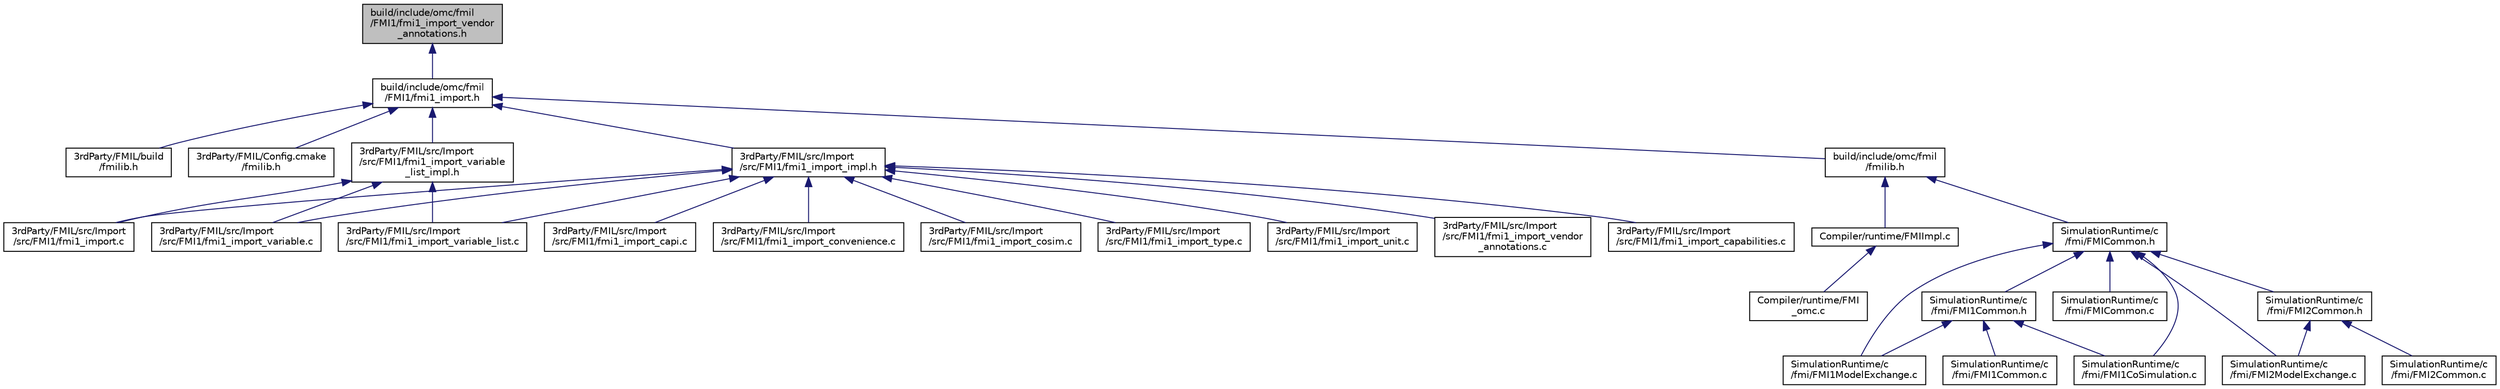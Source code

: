 digraph "build/include/omc/fmil/FMI1/fmi1_import_vendor_annotations.h"
{
  edge [fontname="Helvetica",fontsize="10",labelfontname="Helvetica",labelfontsize="10"];
  node [fontname="Helvetica",fontsize="10",shape=record];
  Node2 [label="build/include/omc/fmil\l/FMI1/fmi1_import_vendor\l_annotations.h",height=0.2,width=0.4,color="black", fillcolor="grey75", style="filled", fontcolor="black"];
  Node2 -> Node3 [dir="back",color="midnightblue",fontsize="10",style="solid",fontname="Helvetica"];
  Node3 [label="build/include/omc/fmil\l/FMI1/fmi1_import.h",height=0.2,width=0.4,color="black", fillcolor="white", style="filled",URL="$d4/dfa/build_2include_2omc_2fmil_2_f_m_i1_2fmi1__import_8h.html"];
  Node3 -> Node4 [dir="back",color="midnightblue",fontsize="10",style="solid",fontname="Helvetica"];
  Node4 [label="3rdParty/FMIL/build\l/fmilib.h",height=0.2,width=0.4,color="black", fillcolor="white", style="filled",URL="$dd/d4b/3rd_party_2_f_m_i_l_2build_2fmilib_8h.html"];
  Node3 -> Node5 [dir="back",color="midnightblue",fontsize="10",style="solid",fontname="Helvetica"];
  Node5 [label="3rdParty/FMIL/Config.cmake\l/fmilib.h",height=0.2,width=0.4,color="black", fillcolor="white", style="filled",URL="$d4/d55/3rd_party_2_f_m_i_l_2_config_8cmake_2fmilib_8h.html"];
  Node3 -> Node6 [dir="back",color="midnightblue",fontsize="10",style="solid",fontname="Helvetica"];
  Node6 [label="3rdParty/FMIL/src/Import\l/src/FMI1/fmi1_import_impl.h",height=0.2,width=0.4,color="black", fillcolor="white", style="filled",URL="$d8/d74/fmi1__import__impl_8h.html"];
  Node6 -> Node7 [dir="back",color="midnightblue",fontsize="10",style="solid",fontname="Helvetica"];
  Node7 [label="3rdParty/FMIL/src/Import\l/src/FMI1/fmi1_import.c",height=0.2,width=0.4,color="black", fillcolor="white", style="filled",URL="$da/d13/fmi1__import_8c.html"];
  Node6 -> Node8 [dir="back",color="midnightblue",fontsize="10",style="solid",fontname="Helvetica"];
  Node8 [label="3rdParty/FMIL/src/Import\l/src/FMI1/fmi1_import_capabilities.c",height=0.2,width=0.4,color="black", fillcolor="white", style="filled",URL="$df/d8f/fmi1__import__capabilities_8c.html"];
  Node6 -> Node9 [dir="back",color="midnightblue",fontsize="10",style="solid",fontname="Helvetica"];
  Node9 [label="3rdParty/FMIL/src/Import\l/src/FMI1/fmi1_import_capi.c",height=0.2,width=0.4,color="black", fillcolor="white", style="filled",URL="$d2/ddd/fmi1__import__capi_8c.html"];
  Node6 -> Node10 [dir="back",color="midnightblue",fontsize="10",style="solid",fontname="Helvetica"];
  Node10 [label="3rdParty/FMIL/src/Import\l/src/FMI1/fmi1_import_convenience.c",height=0.2,width=0.4,color="black", fillcolor="white", style="filled",URL="$dc/d11/fmi1__import__convenience_8c.html"];
  Node6 -> Node11 [dir="back",color="midnightblue",fontsize="10",style="solid",fontname="Helvetica"];
  Node11 [label="3rdParty/FMIL/src/Import\l/src/FMI1/fmi1_import_cosim.c",height=0.2,width=0.4,color="black", fillcolor="white", style="filled",URL="$d5/d95/fmi1__import__cosim_8c.html"];
  Node6 -> Node12 [dir="back",color="midnightblue",fontsize="10",style="solid",fontname="Helvetica"];
  Node12 [label="3rdParty/FMIL/src/Import\l/src/FMI1/fmi1_import_type.c",height=0.2,width=0.4,color="black", fillcolor="white", style="filled",URL="$dd/dd9/fmi1__import__type_8c.html"];
  Node6 -> Node13 [dir="back",color="midnightblue",fontsize="10",style="solid",fontname="Helvetica"];
  Node13 [label="3rdParty/FMIL/src/Import\l/src/FMI1/fmi1_import_unit.c",height=0.2,width=0.4,color="black", fillcolor="white", style="filled",URL="$dd/d32/fmi1__import__unit_8c.html"];
  Node6 -> Node14 [dir="back",color="midnightblue",fontsize="10",style="solid",fontname="Helvetica"];
  Node14 [label="3rdParty/FMIL/src/Import\l/src/FMI1/fmi1_import_variable.c",height=0.2,width=0.4,color="black", fillcolor="white", style="filled",URL="$d2/d8e/fmi1__import__variable_8c.html",tooltip="Methods to handle fmi1_import_variable_t. "];
  Node6 -> Node15 [dir="back",color="midnightblue",fontsize="10",style="solid",fontname="Helvetica"];
  Node15 [label="3rdParty/FMIL/src/Import\l/src/FMI1/fmi1_import_variable_list.c",height=0.2,width=0.4,color="black", fillcolor="white", style="filled",URL="$d0/d91/fmi1__import__variable__list_8c.html"];
  Node6 -> Node16 [dir="back",color="midnightblue",fontsize="10",style="solid",fontname="Helvetica"];
  Node16 [label="3rdParty/FMIL/src/Import\l/src/FMI1/fmi1_import_vendor\l_annotations.c",height=0.2,width=0.4,color="black", fillcolor="white", style="filled",URL="$db/d4e/fmi1__import__vendor__annotations_8c.html"];
  Node3 -> Node17 [dir="back",color="midnightblue",fontsize="10",style="solid",fontname="Helvetica"];
  Node17 [label="3rdParty/FMIL/src/Import\l/src/FMI1/fmi1_import_variable\l_list_impl.h",height=0.2,width=0.4,color="black", fillcolor="white", style="filled",URL="$dd/d33/fmi1__import__variable__list__impl_8h.html"];
  Node17 -> Node7 [dir="back",color="midnightblue",fontsize="10",style="solid",fontname="Helvetica"];
  Node17 -> Node14 [dir="back",color="midnightblue",fontsize="10",style="solid",fontname="Helvetica"];
  Node17 -> Node15 [dir="back",color="midnightblue",fontsize="10",style="solid",fontname="Helvetica"];
  Node3 -> Node18 [dir="back",color="midnightblue",fontsize="10",style="solid",fontname="Helvetica"];
  Node18 [label="build/include/omc/fmil\l/fmilib.h",height=0.2,width=0.4,color="black", fillcolor="white", style="filled",URL="$d2/d86/build_2include_2omc_2fmil_2fmilib_8h.html"];
  Node18 -> Node19 [dir="back",color="midnightblue",fontsize="10",style="solid",fontname="Helvetica"];
  Node19 [label="Compiler/runtime/FMIImpl.c",height=0.2,width=0.4,color="black", fillcolor="white", style="filled",URL="$df/d24/_f_m_i_impl_8c.html"];
  Node19 -> Node20 [dir="back",color="midnightblue",fontsize="10",style="solid",fontname="Helvetica"];
  Node20 [label="Compiler/runtime/FMI\l_omc.c",height=0.2,width=0.4,color="black", fillcolor="white", style="filled",URL="$df/d35/_f_m_i__omc_8c.html"];
  Node18 -> Node21 [dir="back",color="midnightblue",fontsize="10",style="solid",fontname="Helvetica"];
  Node21 [label="SimulationRuntime/c\l/fmi/FMICommon.h",height=0.2,width=0.4,color="black", fillcolor="white", style="filled",URL="$d7/d39/_f_m_i_common_8h.html"];
  Node21 -> Node22 [dir="back",color="midnightblue",fontsize="10",style="solid",fontname="Helvetica"];
  Node22 [label="SimulationRuntime/c\l/fmi/FMI1Common.h",height=0.2,width=0.4,color="black", fillcolor="white", style="filled",URL="$d3/d64/_f_m_i1_common_8h.html"];
  Node22 -> Node23 [dir="back",color="midnightblue",fontsize="10",style="solid",fontname="Helvetica"];
  Node23 [label="SimulationRuntime/c\l/fmi/FMI1Common.c",height=0.2,width=0.4,color="black", fillcolor="white", style="filled",URL="$de/dca/_f_m_i1_common_8c.html"];
  Node22 -> Node24 [dir="back",color="midnightblue",fontsize="10",style="solid",fontname="Helvetica"];
  Node24 [label="SimulationRuntime/c\l/fmi/FMI1CoSimulation.c",height=0.2,width=0.4,color="black", fillcolor="white", style="filled",URL="$d5/d4a/_f_m_i1_co_simulation_8c.html"];
  Node22 -> Node25 [dir="back",color="midnightblue",fontsize="10",style="solid",fontname="Helvetica"];
  Node25 [label="SimulationRuntime/c\l/fmi/FMI1ModelExchange.c",height=0.2,width=0.4,color="black", fillcolor="white", style="filled",URL="$db/d07/_f_m_i1_model_exchange_8c.html"];
  Node21 -> Node24 [dir="back",color="midnightblue",fontsize="10",style="solid",fontname="Helvetica"];
  Node21 -> Node25 [dir="back",color="midnightblue",fontsize="10",style="solid",fontname="Helvetica"];
  Node21 -> Node26 [dir="back",color="midnightblue",fontsize="10",style="solid",fontname="Helvetica"];
  Node26 [label="SimulationRuntime/c\l/fmi/FMI2Common.h",height=0.2,width=0.4,color="black", fillcolor="white", style="filled",URL="$d7/d17/_f_m_i2_common_8h.html"];
  Node26 -> Node27 [dir="back",color="midnightblue",fontsize="10",style="solid",fontname="Helvetica"];
  Node27 [label="SimulationRuntime/c\l/fmi/FMI2Common.c",height=0.2,width=0.4,color="black", fillcolor="white", style="filled",URL="$de/dda/_f_m_i2_common_8c.html"];
  Node26 -> Node28 [dir="back",color="midnightblue",fontsize="10",style="solid",fontname="Helvetica"];
  Node28 [label="SimulationRuntime/c\l/fmi/FMI2ModelExchange.c",height=0.2,width=0.4,color="black", fillcolor="white", style="filled",URL="$de/d1d/_f_m_i2_model_exchange_8c.html"];
  Node21 -> Node28 [dir="back",color="midnightblue",fontsize="10",style="solid",fontname="Helvetica"];
  Node21 -> Node29 [dir="back",color="midnightblue",fontsize="10",style="solid",fontname="Helvetica"];
  Node29 [label="SimulationRuntime/c\l/fmi/FMICommon.c",height=0.2,width=0.4,color="black", fillcolor="white", style="filled",URL="$d1/de4/_f_m_i_common_8c.html"];
}
